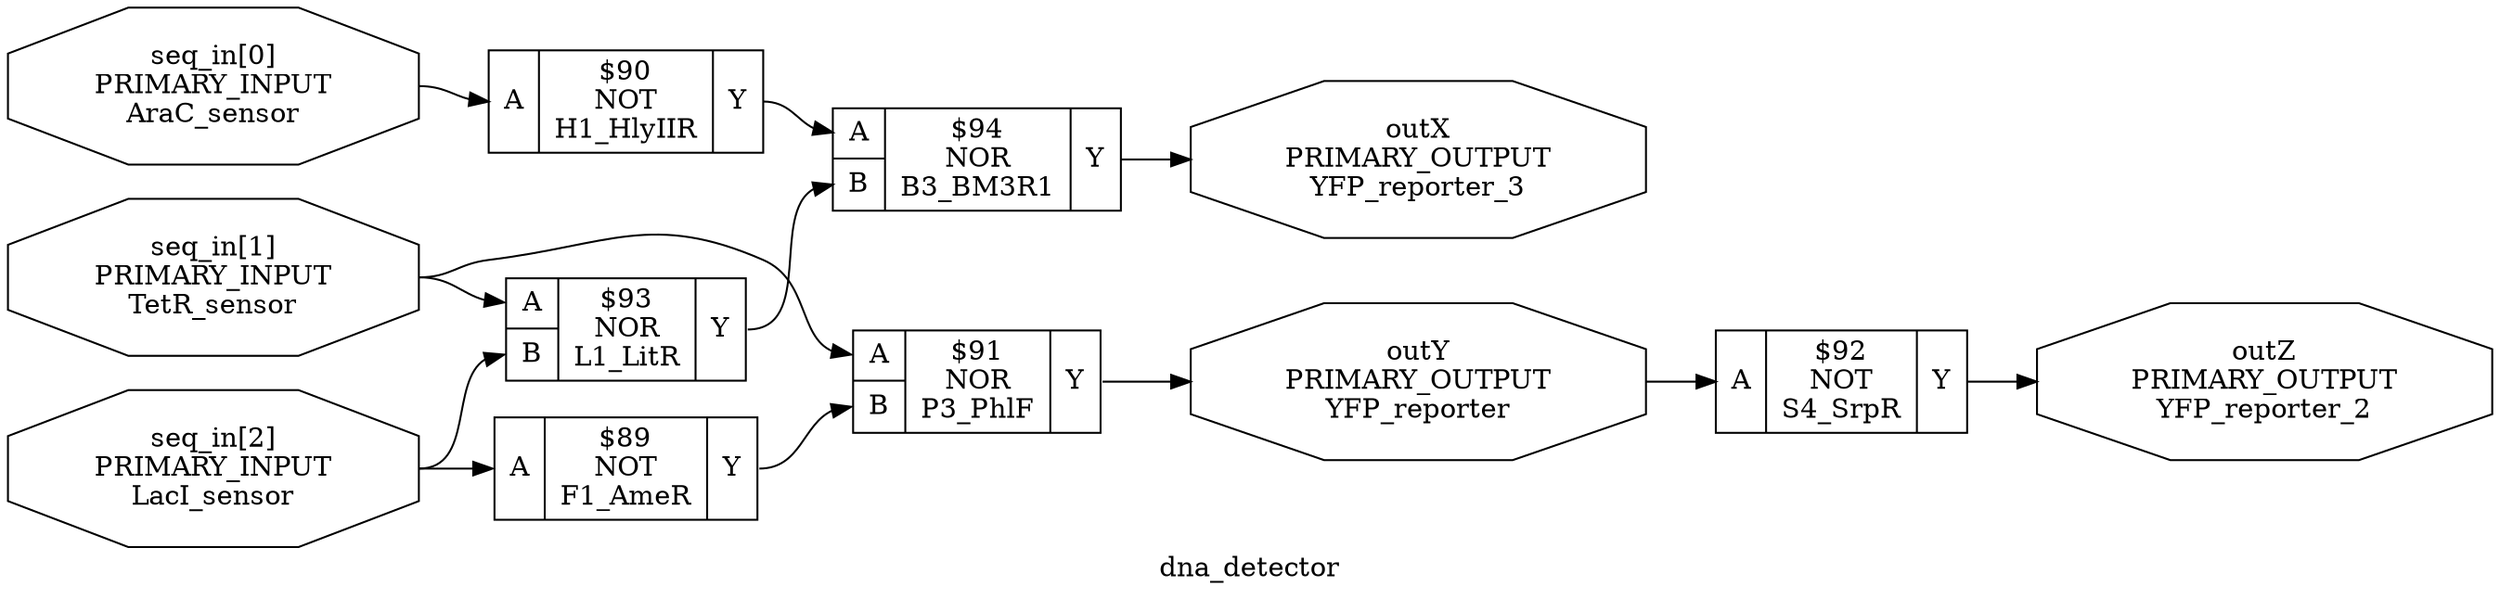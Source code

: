 digraph "dna_detector" {
label="dna_detector";
rankdir="LR";
remincross=true;
n4 [ shape=octagon, label="outX\nPRIMARY_OUTPUT\nYFP_reporter_3", fontcolor="black"];
n5 [ shape=octagon, label="outY\nPRIMARY_OUTPUT\nYFP_reporter", fontcolor="black"];
n6 [ shape=octagon, label="outZ\nPRIMARY_OUTPUT\nYFP_reporter_2", fontcolor="black"];
n7 [ shape=octagon, label="seq_in[0]\nPRIMARY_INPUT\nAraC_sensor", fontcolor="black"];
n8 [ shape=octagon, label="seq_in[1]\nPRIMARY_INPUT\nTetR_sensor", fontcolor="black"];
n9 [ shape=octagon, label="seq_in[2]\nPRIMARY_INPUT\nLacI_sensor", fontcolor="black"];
c12 [ shape=record, label="{{<p10> A}|$89\nNOT\nF1_AmeR|{<p11> Y}}",  ];
c13 [ shape=record, label="{{<p10> A}|$90\nNOT\nH1_HlyIIR|{<p11> Y}}",  ];
c15 [ shape=record, label="{{<p10> A|<p14> B}|$91\nNOR\nP3_PhlF|{<p11> Y}}",  ];
c16 [ shape=record, label="{{<p10> A}|$92\nNOT\nS4_SrpR|{<p11> Y}}",  ];
c17 [ shape=record, label="{{<p10> A|<p14> B}|$93\nNOR\nL1_LitR|{<p11> Y}}",  ];
c18 [ shape=record, label="{{<p10> A|<p14> B}|$94\nNOR\nB3_BM3R1|{<p11> Y}}",  ];
c17:p11:e -> c18:p14:w [color="black", fontcolor="black", label=""];
c12:p11:e -> c15:p14:w [color="black", fontcolor="black", label=""];
c13:p11:e -> c18:p10:w [color="black", fontcolor="black", label=""];
c18:p11:e -> n4:w [color="black", fontcolor="black", label=""];
c15:p11:e -> n5:w [color="black", fontcolor="black", label=""];
n5:e -> c16:p10:w [color="black", fontcolor="black", label=""];
c16:p11:e -> n6:w [color="black", fontcolor="black", label=""];
n7:e -> c13:p10:w [color="black", fontcolor="black", label=""];
n8:e -> c15:p10:w [color="black", fontcolor="black", label=""];
n8:e -> c17:p10:w [color="black", fontcolor="black", label=""];
n9:e -> c12:p10:w [color="black", fontcolor="black", label=""];
n9:e -> c17:p14:w [color="black", fontcolor="black", label=""];
}
